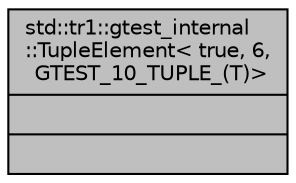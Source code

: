 digraph "std::tr1::gtest_internal::TupleElement&lt; true, 6, GTEST_10_TUPLE_(T)&gt;"
{
 // LATEX_PDF_SIZE
  edge [fontname="Helvetica",fontsize="10",labelfontname="Helvetica",labelfontsize="10"];
  node [fontname="Helvetica",fontsize="10",shape=record];
  Node1 [label="{std::tr1::gtest_internal\l::TupleElement\< true, 6,\l GTEST_10_TUPLE_(T)\>\n||}",height=0.2,width=0.4,color="black", fillcolor="grey75", style="filled", fontcolor="black",tooltip=" "];
}
